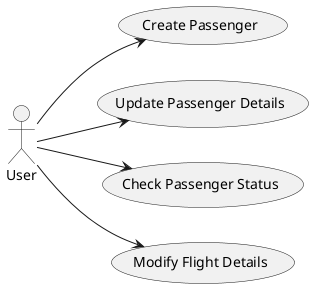 @startuml
left to right direction
actor "User" as User

usecase UC1 as "Create Passenger"
usecase UC2 as "Update Passenger Details"
usecase UC3 as "Check Passenger Status"
usecase UC4 as "Modify Flight Details"

User --> UC1
User --> UC2
User --> UC3
User --> UC4

@enduml

